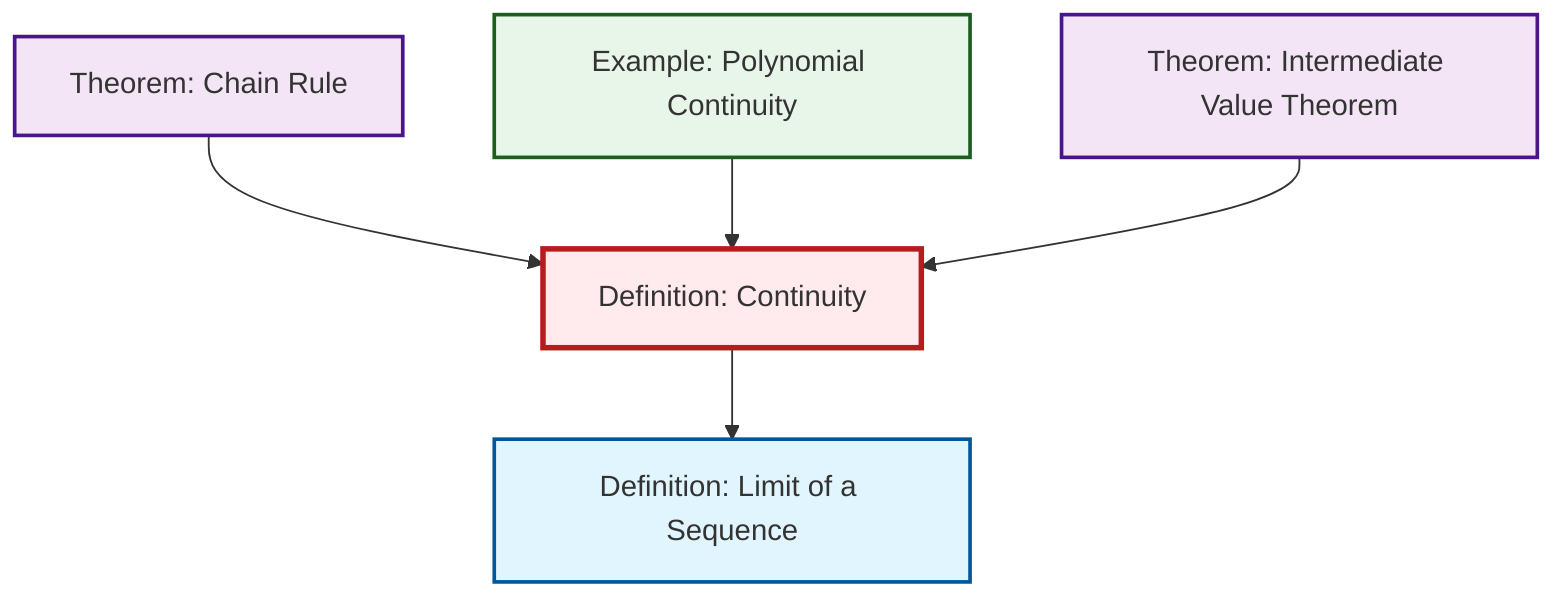 graph TD
    classDef definition fill:#e1f5fe,stroke:#01579b,stroke-width:2px
    classDef theorem fill:#f3e5f5,stroke:#4a148c,stroke-width:2px
    classDef axiom fill:#fff3e0,stroke:#e65100,stroke-width:2px
    classDef example fill:#e8f5e9,stroke:#1b5e20,stroke-width:2px
    classDef current fill:#ffebee,stroke:#b71c1c,stroke-width:3px
    def-limit["Definition: Limit of a Sequence"]:::definition
    thm-intermediate-value["Theorem: Intermediate Value Theorem"]:::theorem
    thm-chain-rule["Theorem: Chain Rule"]:::theorem
    ex-polynomial-continuity["Example: Polynomial Continuity"]:::example
    def-continuity["Definition: Continuity"]:::definition
    thm-chain-rule --> def-continuity
    ex-polynomial-continuity --> def-continuity
    def-continuity --> def-limit
    thm-intermediate-value --> def-continuity
    class def-continuity current